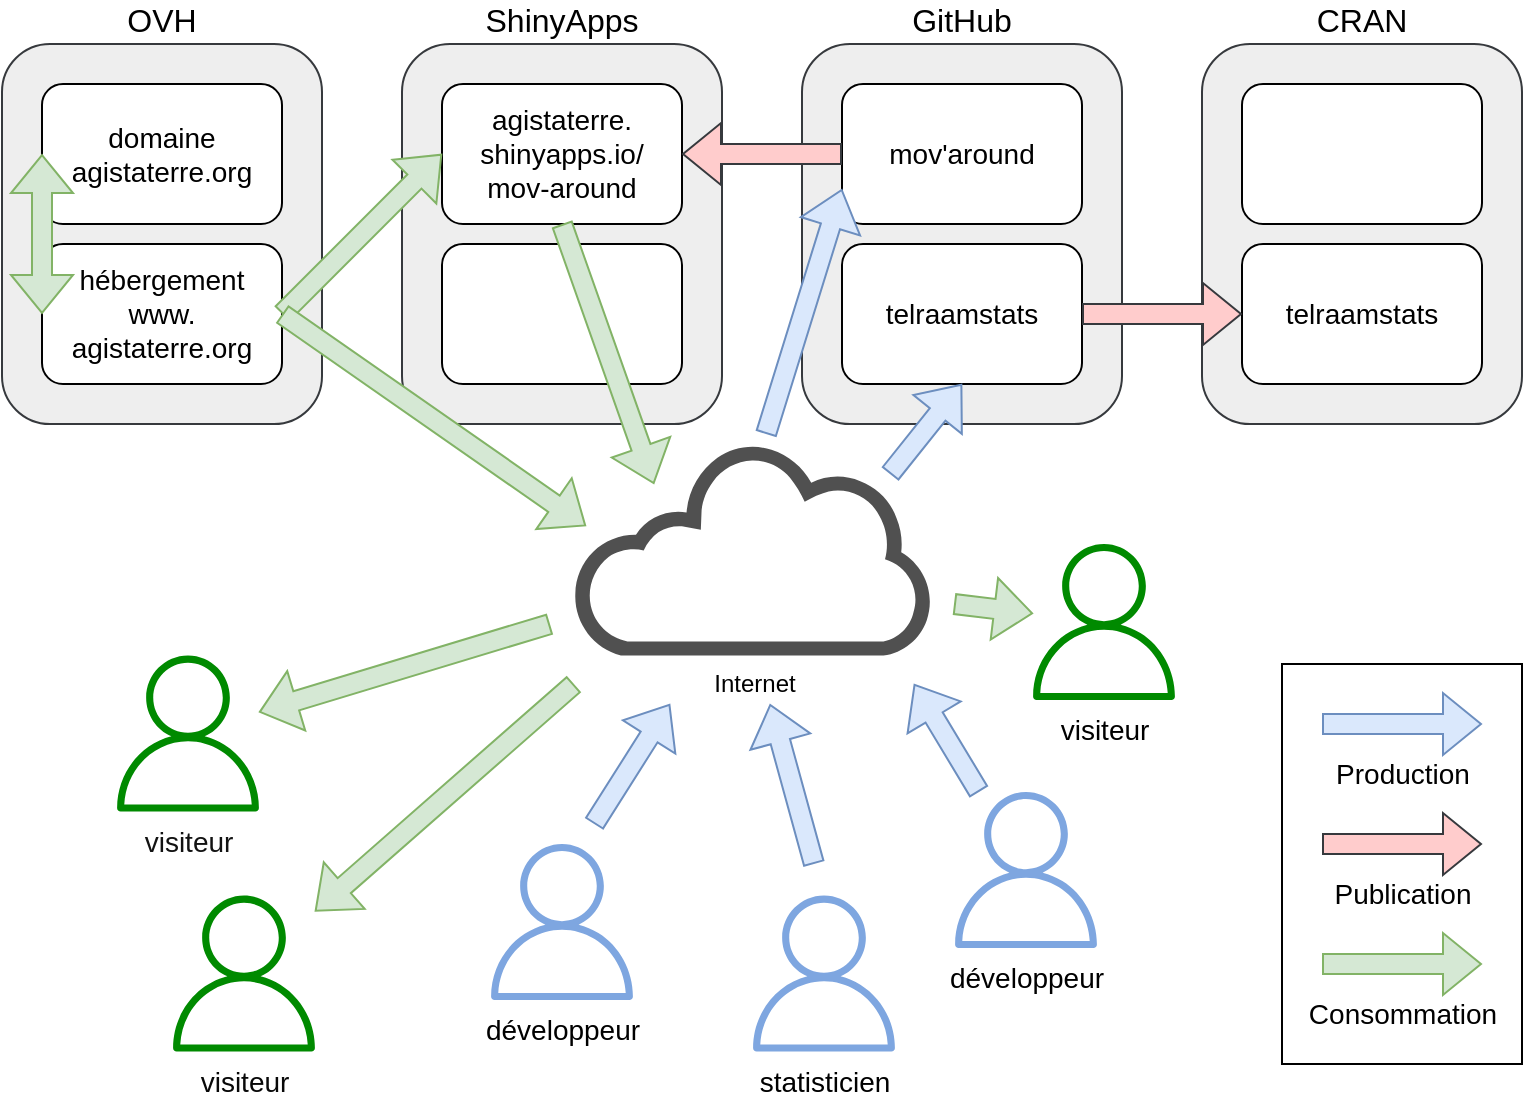 <mxfile version="24.5.4" type="github">
  <diagram name="Page-1" id="hQEilaXgizULaI6QBG9z">
    <mxGraphModel dx="1434" dy="867" grid="1" gridSize="10" guides="1" tooltips="1" connect="1" arrows="1" fold="1" page="1" pageScale="1" pageWidth="1169" pageHeight="827" math="0" shadow="0">
      <root>
        <mxCell id="0" />
        <mxCell id="1" parent="0" />
        <mxCell id="_47CCb0EtANa-GzMbRUH-3" value="" style="rounded=0;whiteSpace=wrap;html=1;fillColor=none;" vertex="1" parent="1">
          <mxGeometry x="674" y="350" width="120" height="200" as="geometry" />
        </mxCell>
        <mxCell id="Owrh4RQa9ovqg1137MUO-1" value="CRAN" style="rounded=1;whiteSpace=wrap;html=1;labelPosition=center;verticalLabelPosition=top;align=center;verticalAlign=bottom;fillColor=#eeeeee;strokeColor=#36393d;fontSize=16;" parent="1" vertex="1">
          <mxGeometry x="634" y="40" width="160" height="190" as="geometry" />
        </mxCell>
        <mxCell id="Owrh4RQa9ovqg1137MUO-3" value="Internet" style="sketch=0;pointerEvents=1;shadow=0;dashed=0;html=1;strokeColor=none;fillColor=#505050;labelPosition=center;verticalLabelPosition=bottom;outlineConnect=0;verticalAlign=top;align=center;shape=mxgraph.office.clouds.cloud;" parent="1" vertex="1">
          <mxGeometry x="320" y="240" width="180.82" height="105.8" as="geometry" />
        </mxCell>
        <mxCell id="Owrh4RQa9ovqg1137MUO-4" value="" style="rounded=1;whiteSpace=wrap;html=1;" parent="1" vertex="1">
          <mxGeometry x="654" y="60" width="120" height="70" as="geometry" />
        </mxCell>
        <mxCell id="Owrh4RQa9ovqg1137MUO-5" value="telraamstats" style="rounded=1;whiteSpace=wrap;html=1;fontSize=14;" parent="1" vertex="1">
          <mxGeometry x="654" y="140" width="120" height="70" as="geometry" />
        </mxCell>
        <mxCell id="Owrh4RQa9ovqg1137MUO-6" value="GitHub" style="rounded=1;whiteSpace=wrap;html=1;labelPosition=center;verticalLabelPosition=top;align=center;verticalAlign=bottom;fillColor=#eeeeee;strokeColor=#36393d;fontSize=16;" parent="1" vertex="1">
          <mxGeometry x="434" y="40" width="160" height="190" as="geometry" />
        </mxCell>
        <mxCell id="Owrh4RQa9ovqg1137MUO-7" value="mov&#39;around" style="rounded=1;whiteSpace=wrap;html=1;fontSize=14;" parent="1" vertex="1">
          <mxGeometry x="454" y="60" width="120" height="70" as="geometry" />
        </mxCell>
        <mxCell id="Owrh4RQa9ovqg1137MUO-8" value="telraamstats" style="rounded=1;whiteSpace=wrap;html=1;fontSize=14;" parent="1" vertex="1">
          <mxGeometry x="454" y="140" width="120" height="70" as="geometry" />
        </mxCell>
        <mxCell id="Owrh4RQa9ovqg1137MUO-9" value="ShinyApps" style="rounded=1;whiteSpace=wrap;html=1;labelPosition=center;verticalLabelPosition=top;align=center;verticalAlign=bottom;fillColor=#eeeeee;strokeColor=#36393d;fontSize=16;" parent="1" vertex="1">
          <mxGeometry x="234" y="40" width="160" height="190" as="geometry" />
        </mxCell>
        <mxCell id="Owrh4RQa9ovqg1137MUO-10" value="agistaterre.&lt;br&gt;shinyapps.io/&lt;br&gt;mov-around" style="rounded=1;whiteSpace=wrap;html=1;fontSize=14;" parent="1" vertex="1">
          <mxGeometry x="254" y="60" width="120" height="70" as="geometry" />
        </mxCell>
        <mxCell id="Owrh4RQa9ovqg1137MUO-11" value="" style="rounded=1;whiteSpace=wrap;html=1;fontSize=14;" parent="1" vertex="1">
          <mxGeometry x="254" y="140" width="120" height="70" as="geometry" />
        </mxCell>
        <mxCell id="Owrh4RQa9ovqg1137MUO-13" value="OVH" style="rounded=1;whiteSpace=wrap;html=1;labelPosition=center;verticalLabelPosition=top;align=center;verticalAlign=bottom;fillColor=#eeeeee;strokeColor=#36393d;fontSize=16;" parent="1" vertex="1">
          <mxGeometry x="34" y="40" width="160" height="190" as="geometry" />
        </mxCell>
        <mxCell id="Owrh4RQa9ovqg1137MUO-14" value="domaine&lt;br&gt;agistaterre.org" style="rounded=1;whiteSpace=wrap;html=1;fontSize=14;" parent="1" vertex="1">
          <mxGeometry x="54" y="60" width="120" height="70" as="geometry" />
        </mxCell>
        <mxCell id="Owrh4RQa9ovqg1137MUO-15" value="hébergement&lt;br&gt;www.&lt;br&gt;agistaterre.org" style="rounded=1;whiteSpace=wrap;html=1;fontSize=14;" parent="1" vertex="1">
          <mxGeometry x="54" y="140" width="120" height="70" as="geometry" />
        </mxCell>
        <mxCell id="Owrh4RQa9ovqg1137MUO-16" value="visiteur" style="sketch=0;outlineConnect=0;fillColor=#008a00;strokeColor=#005700;dashed=0;verticalLabelPosition=bottom;verticalAlign=top;align=center;html=1;fontSize=14;fontStyle=0;aspect=fixed;pointerEvents=1;shape=mxgraph.aws4.user;fontColor=#121212;" parent="1" vertex="1">
          <mxGeometry x="88" y="345.8" width="78" height="78" as="geometry" />
        </mxCell>
        <mxCell id="Owrh4RQa9ovqg1137MUO-17" value="développeur" style="sketch=0;outlineConnect=0;dashed=0;verticalLabelPosition=bottom;verticalAlign=top;align=center;html=1;fontSize=14;fontStyle=0;aspect=fixed;pointerEvents=1;shape=mxgraph.aws4.user;fillColor=#7EA6E0;strokeColor=#6c8ebf;" parent="1" vertex="1">
          <mxGeometry x="275" y="440" width="78" height="78" as="geometry" />
        </mxCell>
        <mxCell id="Owrh4RQa9ovqg1137MUO-18" value="visiteur" style="sketch=0;outlineConnect=0;fillColor=#008a00;strokeColor=#005700;dashed=0;verticalLabelPosition=bottom;verticalAlign=top;align=center;html=1;fontSize=14;fontStyle=0;aspect=fixed;pointerEvents=1;shape=mxgraph.aws4.user;fontColor=#080808;" parent="1" vertex="1">
          <mxGeometry x="116" y="465.8" width="78" height="78" as="geometry" />
        </mxCell>
        <mxCell id="Owrh4RQa9ovqg1137MUO-19" value="statisticien" style="sketch=0;outlineConnect=0;dashed=0;verticalLabelPosition=bottom;verticalAlign=top;align=center;html=1;fontSize=14;fontStyle=0;aspect=fixed;pointerEvents=1;shape=mxgraph.aws4.user;fillColor=#7EA6E0;strokeColor=#6c8ebf;" parent="1" vertex="1">
          <mxGeometry x="406" y="465.8" width="78" height="78" as="geometry" />
        </mxCell>
        <mxCell id="Owrh4RQa9ovqg1137MUO-20" value="développeur" style="sketch=0;outlineConnect=0;dashed=0;verticalLabelPosition=bottom;verticalAlign=top;align=center;html=1;fontSize=14;fontStyle=0;aspect=fixed;pointerEvents=1;shape=mxgraph.aws4.user;fillColor=#7EA6E0;strokeWidth=1;shadow=0;strokeColor=#6c8ebf;" parent="1" vertex="1">
          <mxGeometry x="507" y="414" width="78" height="78" as="geometry" />
        </mxCell>
        <mxCell id="Owrh4RQa9ovqg1137MUO-21" value="visiteur" style="sketch=0;outlineConnect=0;fillColor=#008a00;strokeColor=#005700;dashed=0;verticalLabelPosition=bottom;verticalAlign=top;align=center;html=1;fontSize=14;fontStyle=0;aspect=fixed;pointerEvents=1;shape=mxgraph.aws4.user;fontColor=#000000;" parent="1" vertex="1">
          <mxGeometry x="546" y="290" width="78" height="78" as="geometry" />
        </mxCell>
        <mxCell id="hYnX8qKfr4dlrdNgbWZY-2" value="" style="shape=flexArrow;endArrow=classic;html=1;rounded=0;exitX=0;exitY=0.5;exitDx=0;exitDy=0;entryX=1;entryY=0.5;entryDx=0;entryDy=0;fillColor=#ffcccc;strokeColor=#36393d;" parent="1" source="Owrh4RQa9ovqg1137MUO-7" target="Owrh4RQa9ovqg1137MUO-10" edge="1">
          <mxGeometry width="50" height="50" relative="1" as="geometry">
            <mxPoint x="404" y="120" as="sourcePoint" />
            <mxPoint x="454" y="70" as="targetPoint" />
          </mxGeometry>
        </mxCell>
        <mxCell id="hYnX8qKfr4dlrdNgbWZY-3" value="" style="shape=flexArrow;endArrow=classic;html=1;rounded=0;fillColor=#dae8fc;strokeColor=#6c8ebf;fontSize=14;" parent="1" source="Owrh4RQa9ovqg1137MUO-20" edge="1">
          <mxGeometry width="50" height="50" relative="1" as="geometry">
            <mxPoint x="556" y="480" as="sourcePoint" />
            <mxPoint x="490" y="360" as="targetPoint" />
          </mxGeometry>
        </mxCell>
        <mxCell id="hYnX8qKfr4dlrdNgbWZY-4" value="" style="shape=flexArrow;endArrow=classic;html=1;rounded=0;fillColor=#dae8fc;strokeColor=#6c8ebf;fontSize=14;" parent="1" edge="1">
          <mxGeometry width="50" height="50" relative="1" as="geometry">
            <mxPoint x="330" y="430" as="sourcePoint" />
            <mxPoint x="368" y="370" as="targetPoint" />
          </mxGeometry>
        </mxCell>
        <mxCell id="hYnX8qKfr4dlrdNgbWZY-5" value="" style="shape=flexArrow;endArrow=classic;html=1;rounded=0;fillColor=#dae8fc;strokeColor=#6c8ebf;fontSize=14;" parent="1" edge="1">
          <mxGeometry width="50" height="50" relative="1" as="geometry">
            <mxPoint x="440" y="450" as="sourcePoint" />
            <mxPoint x="418" y="370" as="targetPoint" />
          </mxGeometry>
        </mxCell>
        <mxCell id="hYnX8qKfr4dlrdNgbWZY-6" value="" style="shape=flexArrow;endArrow=classic;html=1;rounded=0;fillColor=#dae8fc;strokeColor=#6c8ebf;entryX=0.5;entryY=1;entryDx=0;entryDy=0;" parent="1" target="Owrh4RQa9ovqg1137MUO-8" edge="1">
          <mxGeometry width="50" height="50" relative="1" as="geometry">
            <mxPoint x="478" y="255" as="sourcePoint" />
            <mxPoint x="400" y="230" as="targetPoint" />
          </mxGeometry>
        </mxCell>
        <mxCell id="hYnX8qKfr4dlrdNgbWZY-7" value="" style="shape=flexArrow;endArrow=classic;html=1;rounded=0;fillColor=#dae8fc;strokeColor=#6c8ebf;entryX=0;entryY=0.75;entryDx=0;entryDy=0;" parent="1" target="Owrh4RQa9ovqg1137MUO-7" edge="1">
          <mxGeometry width="50" height="50" relative="1" as="geometry">
            <mxPoint x="416" y="235" as="sourcePoint" />
            <mxPoint x="478" y="210" as="targetPoint" />
          </mxGeometry>
        </mxCell>
        <mxCell id="hYnX8qKfr4dlrdNgbWZY-9" value="" style="shape=flexArrow;endArrow=classic;html=1;rounded=0;exitX=0.5;exitY=1;exitDx=0;exitDy=0;fillColor=#d5e8d4;strokeColor=#82b366;" parent="1" source="Owrh4RQa9ovqg1137MUO-10" edge="1">
          <mxGeometry width="50" height="50" relative="1" as="geometry">
            <mxPoint x="330" y="410" as="sourcePoint" />
            <mxPoint x="360" y="260" as="targetPoint" />
          </mxGeometry>
        </mxCell>
        <mxCell id="hYnX8qKfr4dlrdNgbWZY-10" value="" style="shape=flexArrow;endArrow=classic;html=1;rounded=0;fillColor=#d5e8d4;strokeColor=#82b366;fontSize=14;" parent="1" target="Owrh4RQa9ovqg1137MUO-16" edge="1">
          <mxGeometry width="50" height="50" relative="1" as="geometry">
            <mxPoint x="308" y="330" as="sourcePoint" />
            <mxPoint x="128" y="420" as="targetPoint" />
          </mxGeometry>
        </mxCell>
        <mxCell id="hYnX8qKfr4dlrdNgbWZY-11" value="" style="shape=flexArrow;endArrow=classic;html=1;rounded=0;fillColor=#d5e8d4;strokeColor=#82b366;fontSize=14;" parent="1" target="Owrh4RQa9ovqg1137MUO-18" edge="1">
          <mxGeometry width="50" height="50" relative="1" as="geometry">
            <mxPoint x="320" y="360" as="sourcePoint" />
            <mxPoint x="164" y="461" as="targetPoint" />
          </mxGeometry>
        </mxCell>
        <mxCell id="hYnX8qKfr4dlrdNgbWZY-12" value="" style="shape=flexArrow;endArrow=classic;html=1;rounded=0;fillColor=#d5e8d4;strokeColor=#82b366;fontSize=14;" parent="1" edge="1" target="Owrh4RQa9ovqg1137MUO-21">
          <mxGeometry width="50" height="50" relative="1" as="geometry">
            <mxPoint x="510" y="320" as="sourcePoint" />
            <mxPoint x="670" y="360" as="targetPoint" />
          </mxGeometry>
        </mxCell>
        <mxCell id="hYnX8qKfr4dlrdNgbWZY-13" value="Publication" style="shape=flexArrow;endArrow=classic;html=1;rounded=0;exitX=1;exitY=0.5;exitDx=0;exitDy=0;entryX=0;entryY=0.5;entryDx=0;entryDy=0;fillColor=#ffcccc;strokeColor=#36393d;verticalAlign=top;labelPosition=center;verticalLabelPosition=bottom;align=center;spacingTop=10;fontSize=14;" parent="1" edge="1">
          <mxGeometry width="50" height="50" relative="1" as="geometry">
            <mxPoint x="694" y="440" as="sourcePoint" />
            <mxPoint x="774" y="440" as="targetPoint" />
          </mxGeometry>
        </mxCell>
        <mxCell id="_47CCb0EtANa-GzMbRUH-1" value="Consommation" style="shape=flexArrow;endArrow=classic;html=1;rounded=0;exitX=1;exitY=0.5;exitDx=0;exitDy=0;entryX=0;entryY=0.5;entryDx=0;entryDy=0;fillColor=#d5e8d4;strokeColor=#82b366;verticalAlign=top;labelPosition=center;verticalLabelPosition=bottom;align=center;spacingTop=10;fontSize=14;" edge="1" parent="1">
          <mxGeometry width="50" height="50" relative="1" as="geometry">
            <mxPoint x="694" y="500" as="sourcePoint" />
            <mxPoint x="774" y="500" as="targetPoint" />
          </mxGeometry>
        </mxCell>
        <mxCell id="_47CCb0EtANa-GzMbRUH-2" value="Production" style="shape=flexArrow;endArrow=classic;html=1;rounded=0;exitX=1;exitY=0.5;exitDx=0;exitDy=0;entryX=0;entryY=0.5;entryDx=0;entryDy=0;fillColor=#dae8fc;strokeColor=#6c8ebf;verticalAlign=top;labelPosition=center;verticalLabelPosition=bottom;align=center;spacingTop=10;fontSize=14;" edge="1" parent="1">
          <mxGeometry width="50" height="50" relative="1" as="geometry">
            <mxPoint x="694" y="380" as="sourcePoint" />
            <mxPoint x="774" y="380" as="targetPoint" />
          </mxGeometry>
        </mxCell>
        <mxCell id="_47CCb0EtANa-GzMbRUH-5" value="" style="shape=flexArrow;endArrow=classic;html=1;rounded=0;exitX=1;exitY=0.5;exitDx=0;exitDy=0;entryX=0;entryY=0.5;entryDx=0;entryDy=0;fillColor=#ffcccc;strokeColor=#36393d;" edge="1" parent="1" source="Owrh4RQa9ovqg1137MUO-8" target="Owrh4RQa9ovqg1137MUO-5">
          <mxGeometry width="50" height="50" relative="1" as="geometry">
            <mxPoint x="464" y="105" as="sourcePoint" />
            <mxPoint x="384" y="105" as="targetPoint" />
          </mxGeometry>
        </mxCell>
        <mxCell id="_47CCb0EtANa-GzMbRUH-6" value="" style="shape=flexArrow;endArrow=classic;startArrow=classic;html=1;rounded=0;fillColor=#d5e8d4;strokeColor=#82b366;exitX=0;exitY=0.5;exitDx=0;exitDy=0;entryX=0;entryY=0.5;entryDx=0;entryDy=0;" edge="1" parent="1" source="Owrh4RQa9ovqg1137MUO-14" target="Owrh4RQa9ovqg1137MUO-15">
          <mxGeometry width="100" height="100" relative="1" as="geometry">
            <mxPoint x="160" y="150" as="sourcePoint" />
            <mxPoint x="240" y="150" as="targetPoint" />
          </mxGeometry>
        </mxCell>
        <mxCell id="_47CCb0EtANa-GzMbRUH-7" value="" style="shape=flexArrow;endArrow=classic;html=1;rounded=0;fillColor=#d5e8d4;strokeColor=#82b366;fontSize=14;entryX=0;entryY=0.5;entryDx=0;entryDy=0;exitX=1;exitY=0.5;exitDx=0;exitDy=0;" edge="1" parent="1" source="Owrh4RQa9ovqg1137MUO-15" target="Owrh4RQa9ovqg1137MUO-10">
          <mxGeometry width="50" height="50" relative="1" as="geometry">
            <mxPoint x="200" y="250" as="sourcePoint" />
            <mxPoint x="172" y="384" as="targetPoint" />
          </mxGeometry>
        </mxCell>
        <mxCell id="_47CCb0EtANa-GzMbRUH-8" value="" style="shape=flexArrow;endArrow=classic;html=1;rounded=0;fillColor=#d5e8d4;strokeColor=#82b366;fontSize=14;exitX=1;exitY=0.5;exitDx=0;exitDy=0;" edge="1" parent="1" source="Owrh4RQa9ovqg1137MUO-15">
          <mxGeometry width="50" height="50" relative="1" as="geometry">
            <mxPoint x="184" y="185" as="sourcePoint" />
            <mxPoint x="326" y="281" as="targetPoint" />
          </mxGeometry>
        </mxCell>
      </root>
    </mxGraphModel>
  </diagram>
</mxfile>
